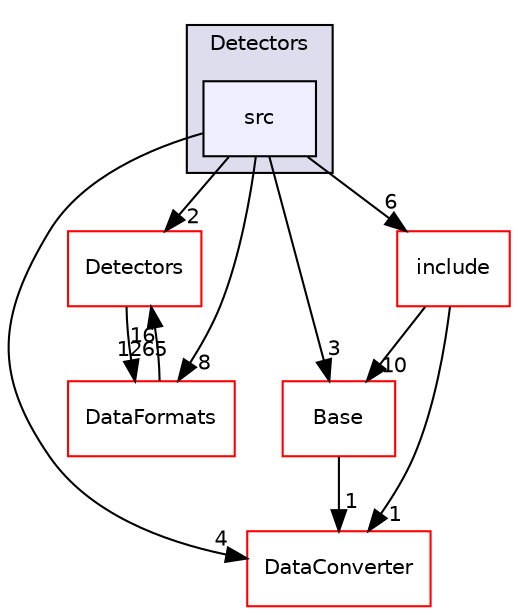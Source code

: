 digraph "/home/travis/build/AliceO2Group/AliceO2/EventVisualisation/Detectors/src" {
  bgcolor=transparent;
  compound=true
  node [ fontsize="10", fontname="Helvetica"];
  edge [ labelfontsize="10", labelfontname="Helvetica"];
  subgraph clusterdir_35dee3f7e1c059d30757a3713756b5fa {
    graph [ bgcolor="#ddddee", pencolor="black", label="Detectors" fontname="Helvetica", fontsize="10", URL="dir_35dee3f7e1c059d30757a3713756b5fa.html"]
  dir_cb94e78248ab661d8e8a2d8fc77d3bc9 [shape=box, label="src", style="filled", fillcolor="#eeeeff", pencolor="black", URL="dir_cb94e78248ab661d8e8a2d8fc77d3bc9.html"];
  }
  dir_208625f00d209be0faef0a73219d1e69 [shape=box label="DataConverter" color="red" URL="dir_208625f00d209be0faef0a73219d1e69.html"];
  dir_051dca18e802f8e9474f2e30d29c04e0 [shape=box label="Detectors" color="red" URL="dir_051dca18e802f8e9474f2e30d29c04e0.html"];
  dir_aefce7a2bfca35990ebbcc105bbcfa2a [shape=box label="Base" color="red" URL="dir_aefce7a2bfca35990ebbcc105bbcfa2a.html"];
  dir_602baa6aab3b3a5652c08a031099d9d2 [shape=box label="include" color="red" URL="dir_602baa6aab3b3a5652c08a031099d9d2.html"];
  dir_2171f7ec022c5423887b07c69b2f5b48 [shape=box label="DataFormats" color="red" URL="dir_2171f7ec022c5423887b07c69b2f5b48.html"];
  dir_051dca18e802f8e9474f2e30d29c04e0->dir_2171f7ec022c5423887b07c69b2f5b48 [headlabel="1265", labeldistance=1.5 headhref="dir_000049_000090.html"];
  dir_aefce7a2bfca35990ebbcc105bbcfa2a->dir_208625f00d209be0faef0a73219d1e69 [headlabel="1", labeldistance=1.5 headhref="dir_000335_000686.html"];
  dir_cb94e78248ab661d8e8a2d8fc77d3bc9->dir_208625f00d209be0faef0a73219d1e69 [headlabel="4", labeldistance=1.5 headhref="dir_000693_000686.html"];
  dir_cb94e78248ab661d8e8a2d8fc77d3bc9->dir_051dca18e802f8e9474f2e30d29c04e0 [headlabel="2", labeldistance=1.5 headhref="dir_000693_000049.html"];
  dir_cb94e78248ab661d8e8a2d8fc77d3bc9->dir_aefce7a2bfca35990ebbcc105bbcfa2a [headlabel="3", labeldistance=1.5 headhref="dir_000693_000335.html"];
  dir_cb94e78248ab661d8e8a2d8fc77d3bc9->dir_602baa6aab3b3a5652c08a031099d9d2 [headlabel="6", labeldistance=1.5 headhref="dir_000693_000691.html"];
  dir_cb94e78248ab661d8e8a2d8fc77d3bc9->dir_2171f7ec022c5423887b07c69b2f5b48 [headlabel="8", labeldistance=1.5 headhref="dir_000693_000090.html"];
  dir_602baa6aab3b3a5652c08a031099d9d2->dir_208625f00d209be0faef0a73219d1e69 [headlabel="1", labeldistance=1.5 headhref="dir_000691_000686.html"];
  dir_602baa6aab3b3a5652c08a031099d9d2->dir_aefce7a2bfca35990ebbcc105bbcfa2a [headlabel="10", labeldistance=1.5 headhref="dir_000691_000335.html"];
  dir_2171f7ec022c5423887b07c69b2f5b48->dir_051dca18e802f8e9474f2e30d29c04e0 [headlabel="16", labeldistance=1.5 headhref="dir_000090_000049.html"];
}
